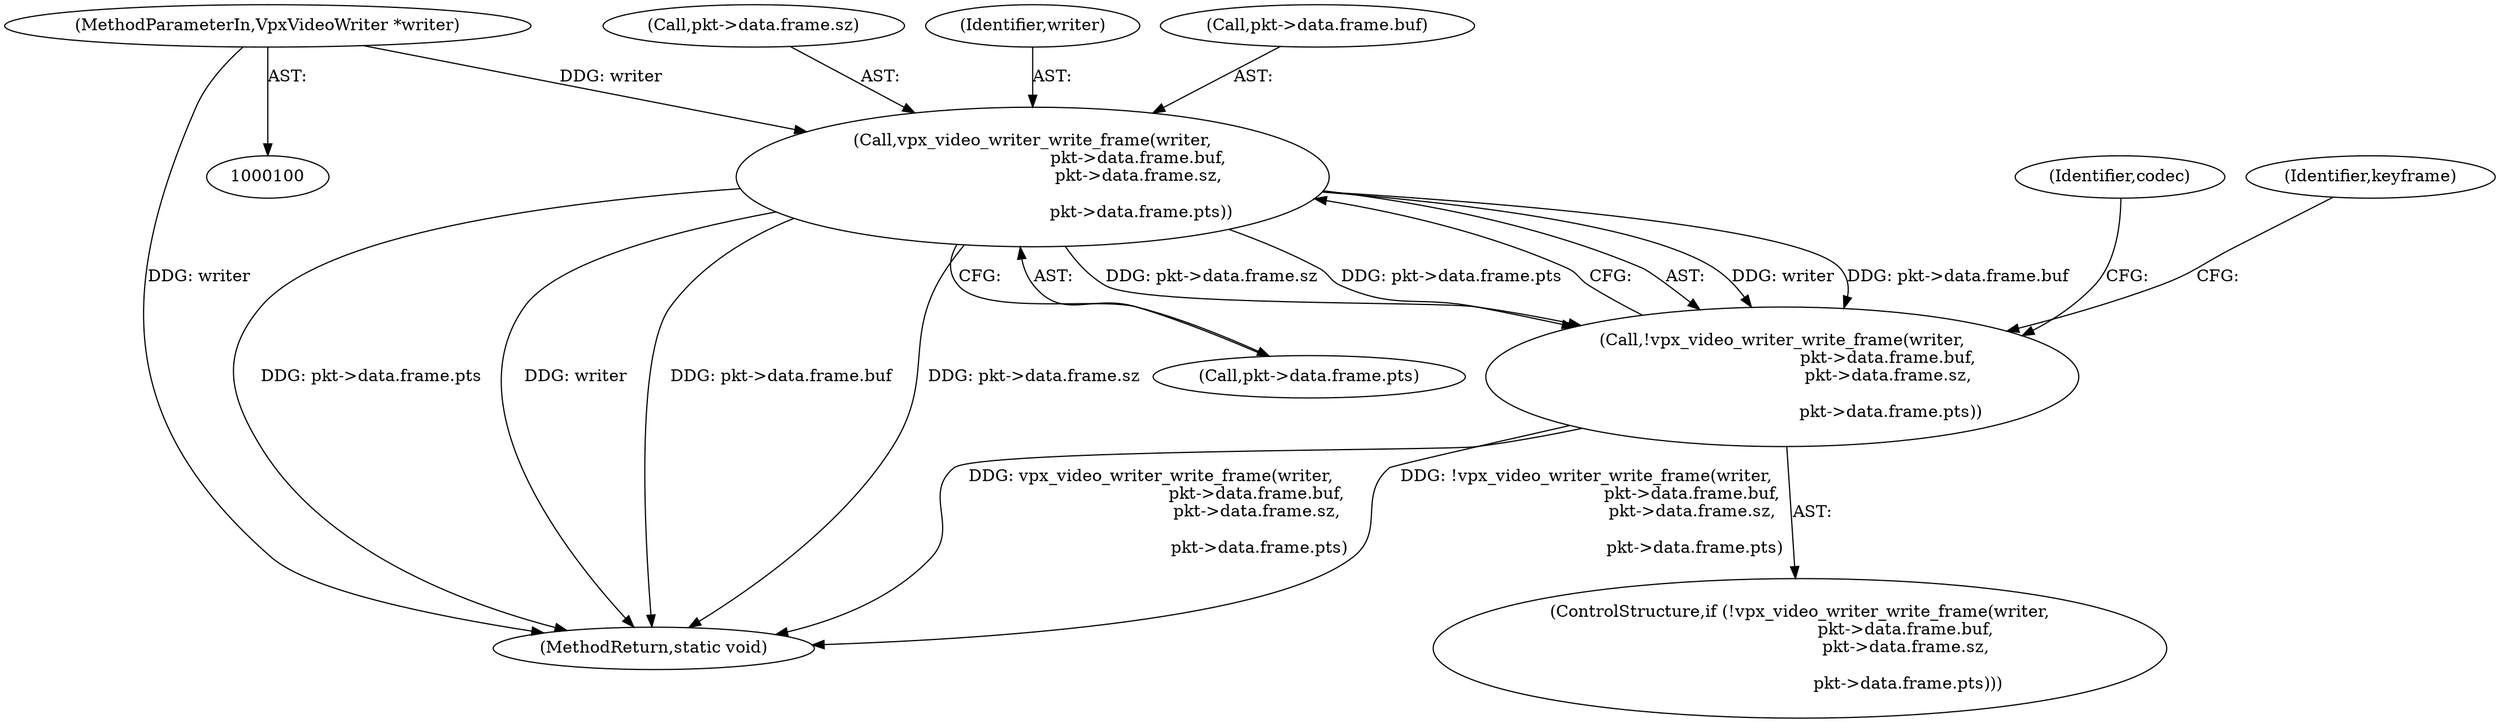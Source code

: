digraph "1_Android_5a9753fca56f0eeb9f61e342b2fccffc364f9426_13@API" {
"1000165" [label="(Call,vpx_video_writer_write_frame(writer,\n                                        pkt->data.frame.buf,\n                                        pkt->data.frame.sz,\n\n                                         pkt->data.frame.pts))"];
"1000105" [label="(MethodParameterIn,VpxVideoWriter *writer)"];
"1000164" [label="(Call,!vpx_video_writer_write_frame(writer,\n                                        pkt->data.frame.buf,\n                                        pkt->data.frame.sz,\n\n                                         pkt->data.frame.pts))"];
"1000199" [label="(MethodReturn,static void)"];
"1000190" [label="(Identifier,codec)"];
"1000174" [label="(Call,pkt->data.frame.sz)"];
"1000166" [label="(Identifier,writer)"];
"1000194" [label="(Identifier,keyframe)"];
"1000167" [label="(Call,pkt->data.frame.buf)"];
"1000105" [label="(MethodParameterIn,VpxVideoWriter *writer)"];
"1000181" [label="(Call,pkt->data.frame.pts)"];
"1000165" [label="(Call,vpx_video_writer_write_frame(writer,\n                                        pkt->data.frame.buf,\n                                        pkt->data.frame.sz,\n\n                                         pkt->data.frame.pts))"];
"1000164" [label="(Call,!vpx_video_writer_write_frame(writer,\n                                        pkt->data.frame.buf,\n                                        pkt->data.frame.sz,\n\n                                         pkt->data.frame.pts))"];
"1000163" [label="(ControlStructure,if (!vpx_video_writer_write_frame(writer,\n                                        pkt->data.frame.buf,\n                                        pkt->data.frame.sz,\n\n                                         pkt->data.frame.pts)))"];
"1000165" -> "1000164"  [label="AST: "];
"1000165" -> "1000181"  [label="CFG: "];
"1000166" -> "1000165"  [label="AST: "];
"1000167" -> "1000165"  [label="AST: "];
"1000174" -> "1000165"  [label="AST: "];
"1000181" -> "1000165"  [label="AST: "];
"1000164" -> "1000165"  [label="CFG: "];
"1000165" -> "1000199"  [label="DDG: pkt->data.frame.pts"];
"1000165" -> "1000199"  [label="DDG: writer"];
"1000165" -> "1000199"  [label="DDG: pkt->data.frame.buf"];
"1000165" -> "1000199"  [label="DDG: pkt->data.frame.sz"];
"1000165" -> "1000164"  [label="DDG: writer"];
"1000165" -> "1000164"  [label="DDG: pkt->data.frame.buf"];
"1000165" -> "1000164"  [label="DDG: pkt->data.frame.sz"];
"1000165" -> "1000164"  [label="DDG: pkt->data.frame.pts"];
"1000105" -> "1000165"  [label="DDG: writer"];
"1000105" -> "1000100"  [label="AST: "];
"1000105" -> "1000199"  [label="DDG: writer"];
"1000164" -> "1000163"  [label="AST: "];
"1000190" -> "1000164"  [label="CFG: "];
"1000194" -> "1000164"  [label="CFG: "];
"1000164" -> "1000199"  [label="DDG: !vpx_video_writer_write_frame(writer,\n                                        pkt->data.frame.buf,\n                                        pkt->data.frame.sz,\n\n                                         pkt->data.frame.pts)"];
"1000164" -> "1000199"  [label="DDG: vpx_video_writer_write_frame(writer,\n                                        pkt->data.frame.buf,\n                                        pkt->data.frame.sz,\n\n                                         pkt->data.frame.pts)"];
}
